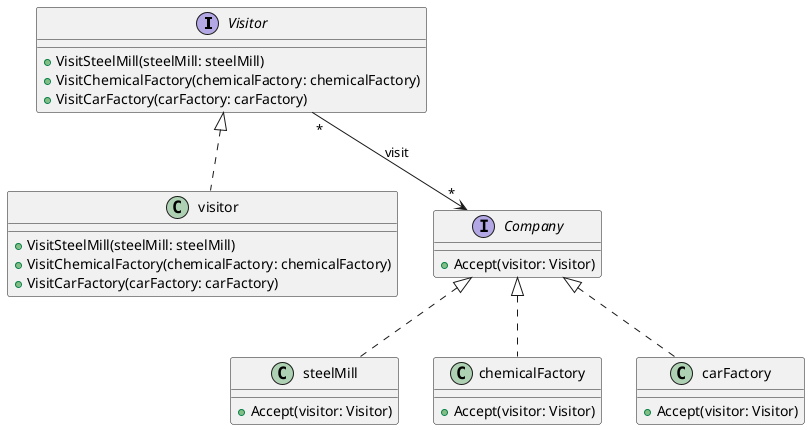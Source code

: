 @startuml
'https://plantuml.com/class-diagram

interface Visitor {
    +VisitSteelMill(steelMill: steelMill)
    +VisitChemicalFactory(chemicalFactory: chemicalFactory)
    +VisitCarFactory(carFactory: carFactory)
}

class visitor {
    +VisitSteelMill(steelMill: steelMill)
    +VisitChemicalFactory(chemicalFactory: chemicalFactory)
    +VisitCarFactory(carFactory: carFactory)
}

class visitor implements Visitor

interface Company {
    +Accept(visitor: Visitor)
}

class steelMill {
    +Accept(visitor: Visitor)
}

class chemicalFactory {
    +Accept(visitor: Visitor)
}

class carFactory {
    +Accept(visitor: Visitor)
}

class steelMill implements Company
class chemicalFactory implements Company
class carFactory implements Company

Visitor "*" --> "*" Company : visit

@enduml
